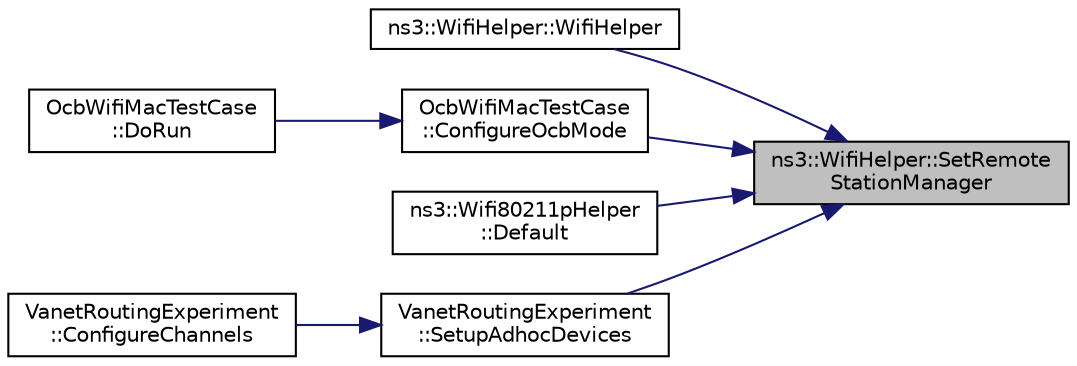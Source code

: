 digraph "ns3::WifiHelper::SetRemoteStationManager"
{
 // LATEX_PDF_SIZE
  edge [fontname="Helvetica",fontsize="10",labelfontname="Helvetica",labelfontsize="10"];
  node [fontname="Helvetica",fontsize="10",shape=record];
  rankdir="RL";
  Node1 [label="ns3::WifiHelper::SetRemote\lStationManager",height=0.2,width=0.4,color="black", fillcolor="grey75", style="filled", fontcolor="black",tooltip=" "];
  Node1 -> Node2 [dir="back",color="midnightblue",fontsize="10",style="solid",fontname="Helvetica"];
  Node2 [label="ns3::WifiHelper::WifiHelper",height=0.2,width=0.4,color="black", fillcolor="white", style="filled",URL="$classns3_1_1_wifi_helper.html#afcd1e26e0707db886f89f54a09aeb86d",tooltip="Create a Wifi helper in an empty state: all its parameters must be set before calling ns3::WifiHelper..."];
  Node1 -> Node3 [dir="back",color="midnightblue",fontsize="10",style="solid",fontname="Helvetica"];
  Node3 [label="OcbWifiMacTestCase\l::ConfigureOcbMode",height=0.2,width=0.4,color="black", fillcolor="white", style="filled",URL="$class_ocb_wifi_mac_test_case.html#add1a92f13aa427098d671fb52200f2d6",tooltip="Configure OCB mode function."];
  Node3 -> Node4 [dir="back",color="midnightblue",fontsize="10",style="solid",fontname="Helvetica"];
  Node4 [label="OcbWifiMacTestCase\l::DoRun",height=0.2,width=0.4,color="black", fillcolor="white", style="filled",URL="$class_ocb_wifi_mac_test_case.html#a730877f90008a4a4e7fd547f964f0f08",tooltip="static-node:0 <-— mobile-node:1"];
  Node1 -> Node5 [dir="back",color="midnightblue",fontsize="10",style="solid",fontname="Helvetica"];
  Node5 [label="ns3::Wifi80211pHelper\l::Default",height=0.2,width=0.4,color="black", fillcolor="white", style="filled",URL="$classns3_1_1_wifi80211p_helper.html#aa8681f4b0ae2b907697a4720c4177f0e",tooltip=" "];
  Node1 -> Node6 [dir="back",color="midnightblue",fontsize="10",style="solid",fontname="Helvetica"];
  Node6 [label="VanetRoutingExperiment\l::SetupAdhocDevices",height=0.2,width=0.4,color="black", fillcolor="white", style="filled",URL="$class_vanet_routing_experiment.html#a8de4279cfaf91886970596e9ba8a4a75",tooltip="Set up the adhoc devices."];
  Node6 -> Node7 [dir="back",color="midnightblue",fontsize="10",style="solid",fontname="Helvetica"];
  Node7 [label="VanetRoutingExperiment\l::ConfigureChannels",height=0.2,width=0.4,color="black", fillcolor="white", style="filled",URL="$class_vanet_routing_experiment.html#adcb4d2d4146919dc6f2cbdc183068e6a",tooltip="Configure channels."];
}

